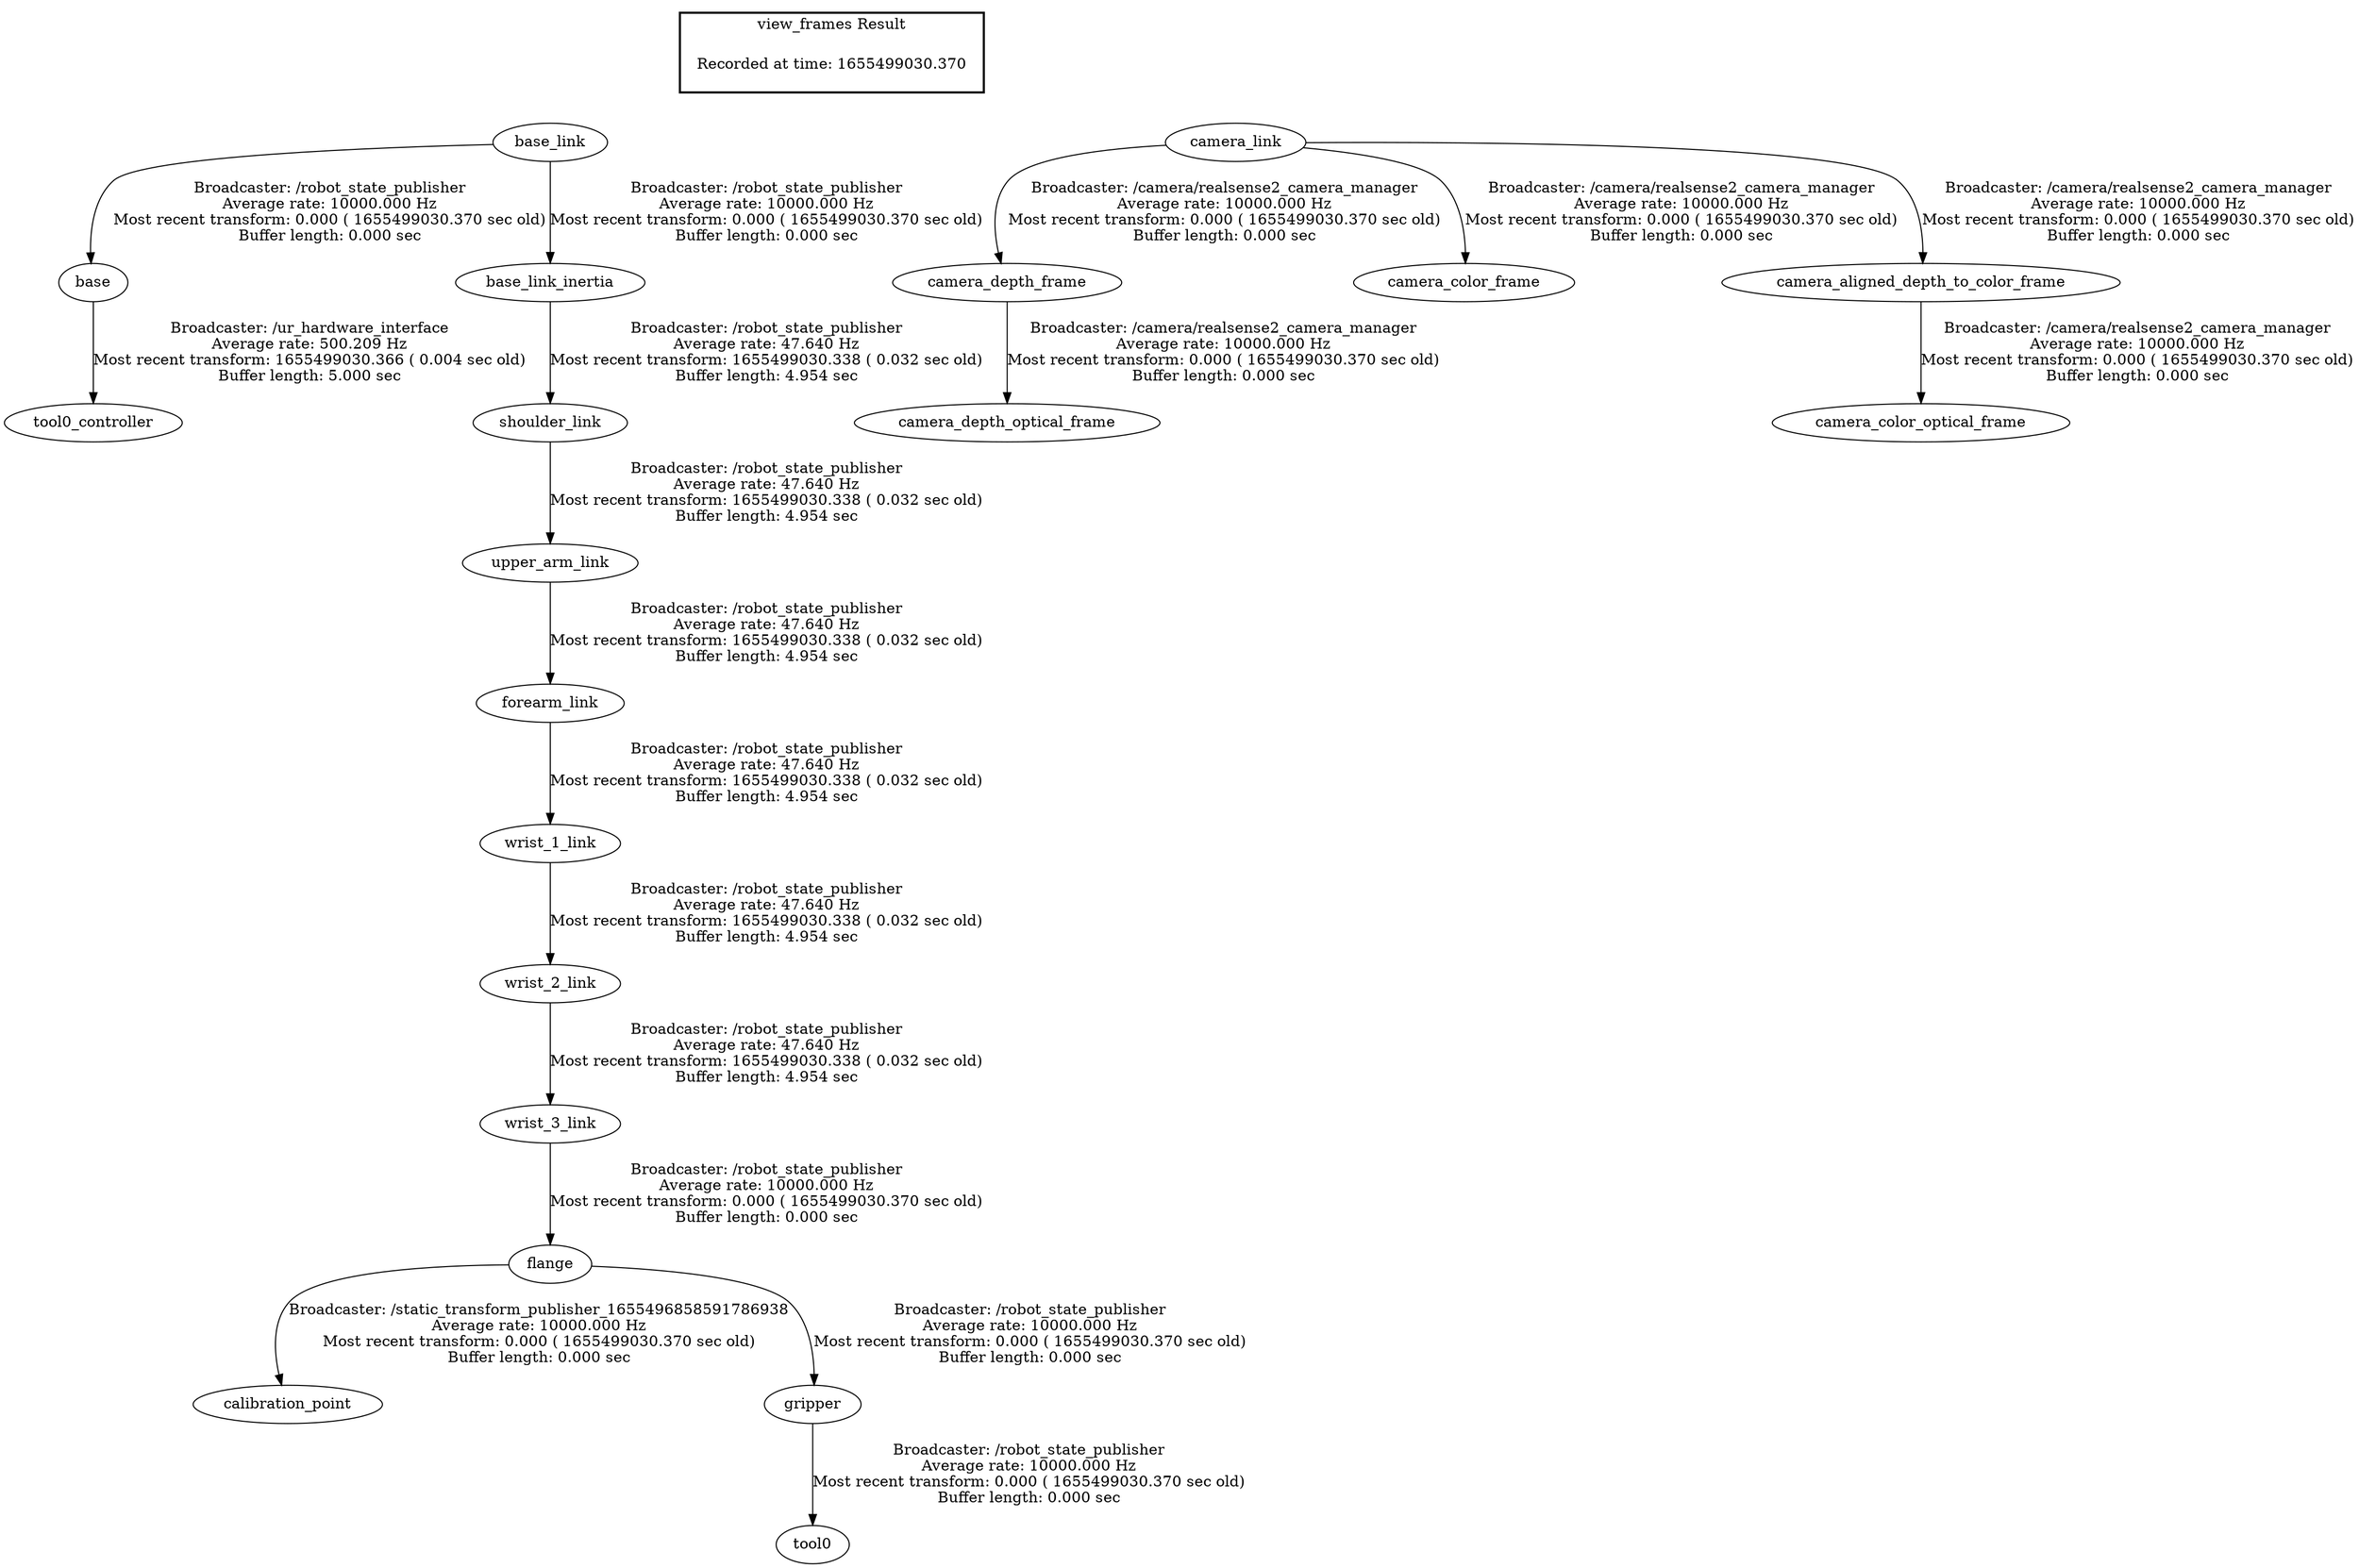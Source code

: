 digraph G {
"base" -> "tool0_controller"[label="Broadcaster: /ur_hardware_interface\nAverage rate: 500.209 Hz\nMost recent transform: 1655499030.366 ( 0.004 sec old)\nBuffer length: 5.000 sec\n"];
"base_link" -> "base"[label="Broadcaster: /robot_state_publisher\nAverage rate: 10000.000 Hz\nMost recent transform: 0.000 ( 1655499030.370 sec old)\nBuffer length: 0.000 sec\n"];
"flange" -> "calibration_point"[label="Broadcaster: /static_transform_publisher_1655496858591786938\nAverage rate: 10000.000 Hz\nMost recent transform: 0.000 ( 1655499030.370 sec old)\nBuffer length: 0.000 sec\n"];
"wrist_3_link" -> "flange"[label="Broadcaster: /robot_state_publisher\nAverage rate: 10000.000 Hz\nMost recent transform: 0.000 ( 1655499030.370 sec old)\nBuffer length: 0.000 sec\n"];
"camera_link" -> "camera_depth_frame"[label="Broadcaster: /camera/realsense2_camera_manager\nAverage rate: 10000.000 Hz\nMost recent transform: 0.000 ( 1655499030.370 sec old)\nBuffer length: 0.000 sec\n"];
"camera_depth_frame" -> "camera_depth_optical_frame"[label="Broadcaster: /camera/realsense2_camera_manager\nAverage rate: 10000.000 Hz\nMost recent transform: 0.000 ( 1655499030.370 sec old)\nBuffer length: 0.000 sec\n"];
"camera_link" -> "camera_color_frame"[label="Broadcaster: /camera/realsense2_camera_manager\nAverage rate: 10000.000 Hz\nMost recent transform: 0.000 ( 1655499030.370 sec old)\nBuffer length: 0.000 sec\n"];
"camera_aligned_depth_to_color_frame" -> "camera_color_optical_frame"[label="Broadcaster: /camera/realsense2_camera_manager\nAverage rate: 10000.000 Hz\nMost recent transform: 0.000 ( 1655499030.370 sec old)\nBuffer length: 0.000 sec\n"];
"camera_link" -> "camera_aligned_depth_to_color_frame"[label="Broadcaster: /camera/realsense2_camera_manager\nAverage rate: 10000.000 Hz\nMost recent transform: 0.000 ( 1655499030.370 sec old)\nBuffer length: 0.000 sec\n"];
"base_link" -> "base_link_inertia"[label="Broadcaster: /robot_state_publisher\nAverage rate: 10000.000 Hz\nMost recent transform: 0.000 ( 1655499030.370 sec old)\nBuffer length: 0.000 sec\n"];
"flange" -> "gripper"[label="Broadcaster: /robot_state_publisher\nAverage rate: 10000.000 Hz\nMost recent transform: 0.000 ( 1655499030.370 sec old)\nBuffer length: 0.000 sec\n"];
"gripper" -> "tool0"[label="Broadcaster: /robot_state_publisher\nAverage rate: 10000.000 Hz\nMost recent transform: 0.000 ( 1655499030.370 sec old)\nBuffer length: 0.000 sec\n"];
"wrist_2_link" -> "wrist_3_link"[label="Broadcaster: /robot_state_publisher\nAverage rate: 47.640 Hz\nMost recent transform: 1655499030.338 ( 0.032 sec old)\nBuffer length: 4.954 sec\n"];
"upper_arm_link" -> "forearm_link"[label="Broadcaster: /robot_state_publisher\nAverage rate: 47.640 Hz\nMost recent transform: 1655499030.338 ( 0.032 sec old)\nBuffer length: 4.954 sec\n"];
"shoulder_link" -> "upper_arm_link"[label="Broadcaster: /robot_state_publisher\nAverage rate: 47.640 Hz\nMost recent transform: 1655499030.338 ( 0.032 sec old)\nBuffer length: 4.954 sec\n"];
"base_link_inertia" -> "shoulder_link"[label="Broadcaster: /robot_state_publisher\nAverage rate: 47.640 Hz\nMost recent transform: 1655499030.338 ( 0.032 sec old)\nBuffer length: 4.954 sec\n"];
"forearm_link" -> "wrist_1_link"[label="Broadcaster: /robot_state_publisher\nAverage rate: 47.640 Hz\nMost recent transform: 1655499030.338 ( 0.032 sec old)\nBuffer length: 4.954 sec\n"];
"wrist_1_link" -> "wrist_2_link"[label="Broadcaster: /robot_state_publisher\nAverage rate: 47.640 Hz\nMost recent transform: 1655499030.338 ( 0.032 sec old)\nBuffer length: 4.954 sec\n"];
edge [style=invis];
 subgraph cluster_legend { style=bold; color=black; label ="view_frames Result";
"Recorded at time: 1655499030.370"[ shape=plaintext ] ;
 }->"camera_link";
edge [style=invis];
 subgraph cluster_legend { style=bold; color=black; label ="view_frames Result";
"Recorded at time: 1655499030.370"[ shape=plaintext ] ;
 }->"base_link";
}